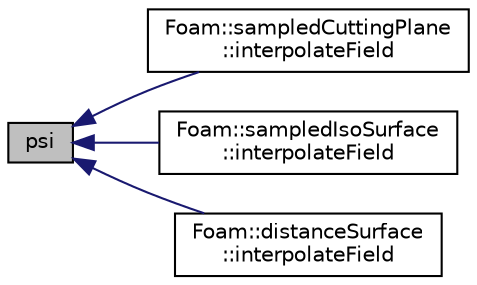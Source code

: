 digraph "psi"
{
  bgcolor="transparent";
  edge [fontname="Helvetica",fontsize="10",labelfontname="Helvetica",labelfontsize="10"];
  node [fontname="Helvetica",fontsize="10",shape=record];
  rankdir="LR";
  Node1 [label="psi",height=0.2,width=0.4,color="black", fillcolor="grey75", style="filled", fontcolor="black"];
  Node1 -> Node2 [dir="back",color="midnightblue",fontsize="10",style="solid",fontname="Helvetica"];
  Node2 [label="Foam::sampledCuttingPlane\l::interpolateField",height=0.2,width=0.4,color="black",URL="$a02287.html#aefd86b240db58e582111d07b68287113"];
  Node1 -> Node3 [dir="back",color="midnightblue",fontsize="10",style="solid",fontname="Helvetica"];
  Node3 [label="Foam::sampledIsoSurface\l::interpolateField",height=0.2,width=0.4,color="black",URL="$a02288.html#aefd86b240db58e582111d07b68287113"];
  Node1 -> Node4 [dir="back",color="midnightblue",fontsize="10",style="solid",fontname="Helvetica"];
  Node4 [label="Foam::distanceSurface\l::interpolateField",height=0.2,width=0.4,color="black",URL="$a00561.html#aefd86b240db58e582111d07b68287113"];
}
